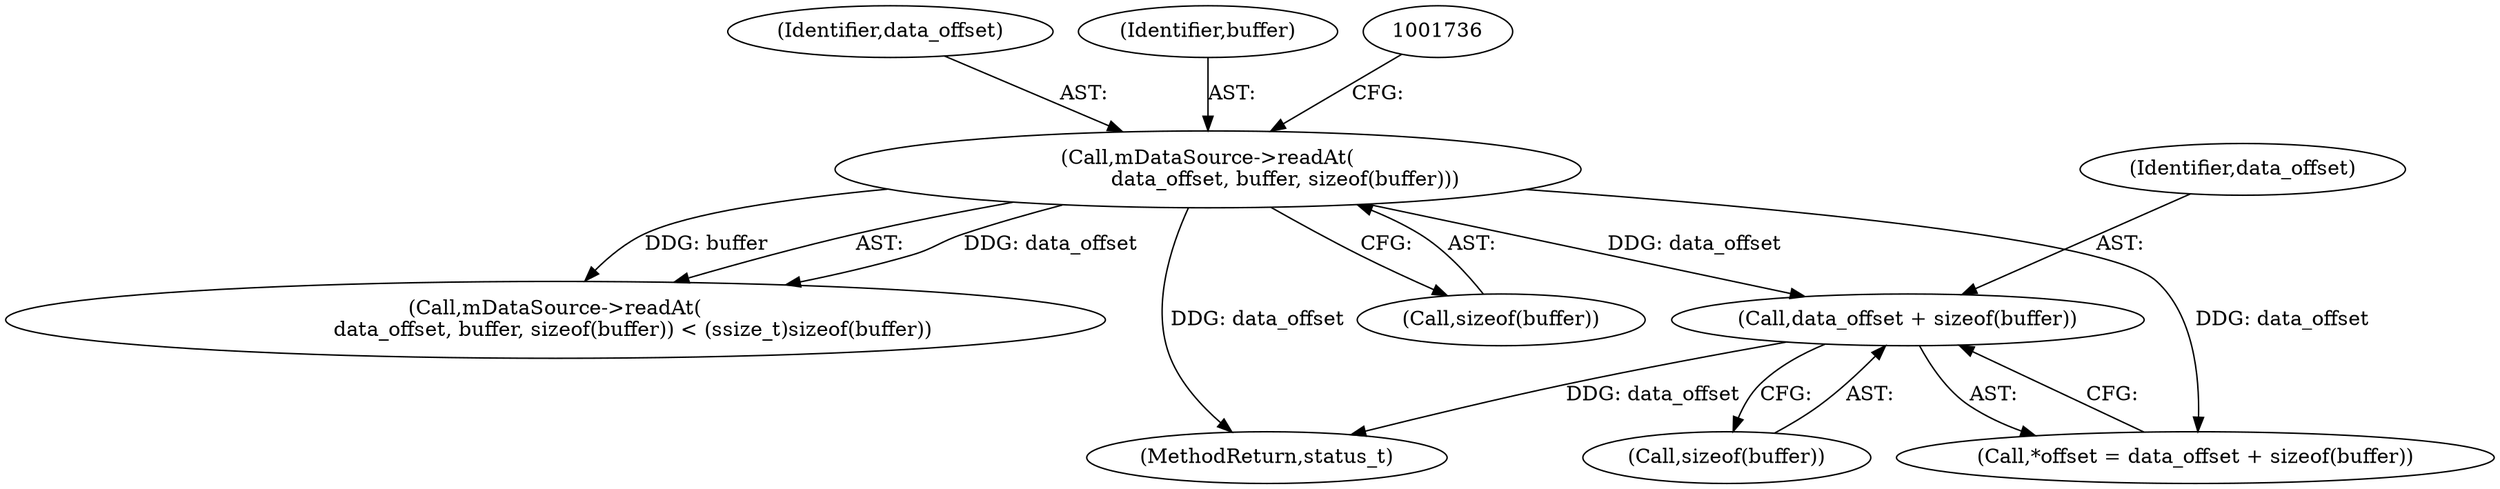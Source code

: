 digraph "0_Android_f81038006b4c59a5a148dcad887371206033c28f_2@API" {
"1001819" [label="(Call,data_offset + sizeof(buffer))"];
"1001730" [label="(Call,mDataSource->readAt(\n                        data_offset, buffer, sizeof(buffer)))"];
"1001821" [label="(Call,sizeof(buffer))"];
"1001730" [label="(Call,mDataSource->readAt(\n                        data_offset, buffer, sizeof(buffer)))"];
"1001816" [label="(Call,*offset = data_offset + sizeof(buffer))"];
"1001820" [label="(Identifier,data_offset)"];
"1001729" [label="(Call,mDataSource->readAt(\n                        data_offset, buffer, sizeof(buffer)) < (ssize_t)sizeof(buffer))"];
"1003289" [label="(MethodReturn,status_t)"];
"1001733" [label="(Call,sizeof(buffer))"];
"1001731" [label="(Identifier,data_offset)"];
"1001732" [label="(Identifier,buffer)"];
"1001819" [label="(Call,data_offset + sizeof(buffer))"];
"1001819" -> "1001816"  [label="AST: "];
"1001819" -> "1001821"  [label="CFG: "];
"1001820" -> "1001819"  [label="AST: "];
"1001821" -> "1001819"  [label="AST: "];
"1001816" -> "1001819"  [label="CFG: "];
"1001819" -> "1003289"  [label="DDG: data_offset"];
"1001730" -> "1001819"  [label="DDG: data_offset"];
"1001730" -> "1001729"  [label="AST: "];
"1001730" -> "1001733"  [label="CFG: "];
"1001731" -> "1001730"  [label="AST: "];
"1001732" -> "1001730"  [label="AST: "];
"1001733" -> "1001730"  [label="AST: "];
"1001736" -> "1001730"  [label="CFG: "];
"1001730" -> "1003289"  [label="DDG: data_offset"];
"1001730" -> "1001729"  [label="DDG: data_offset"];
"1001730" -> "1001729"  [label="DDG: buffer"];
"1001730" -> "1001816"  [label="DDG: data_offset"];
}
